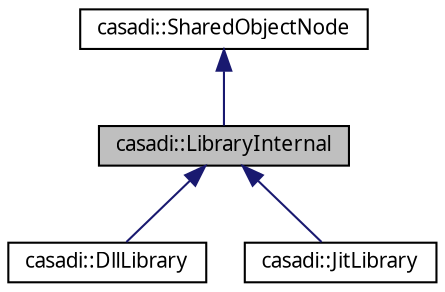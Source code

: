 digraph "casadi::LibraryInternal"
{
  edge [fontname="FreeSans.ttf",fontsize="10",labelfontname="FreeSans.ttf",labelfontsize="10"];
  node [fontname="FreeSans.ttf",fontsize="10",shape=record];
  Node1 [label="casadi::LibraryInternal",height=0.2,width=0.4,color="black", fillcolor="grey75", style="filled", fontcolor="black"];
  Node2 -> Node1 [dir="back",color="midnightblue",fontsize="10",style="solid",fontname="FreeSans.ttf"];
  Node2 [label="casadi::SharedObjectNode",height=0.2,width=0.4,color="black", fillcolor="white", style="filled",URL="$d9/dd3/classcasadi_1_1SharedObjectNode.html"];
  Node1 -> Node3 [dir="back",color="midnightblue",fontsize="10",style="solid",fontname="FreeSans.ttf"];
  Node3 [label="casadi::DllLibrary",height=0.2,width=0.4,color="black", fillcolor="white", style="filled",URL="$d6/d2e/classcasadi_1_1DllLibrary.html",tooltip="Dynamically linked library. "];
  Node1 -> Node4 [dir="back",color="midnightblue",fontsize="10",style="solid",fontname="FreeSans.ttf"];
  Node4 [label="casadi::JitLibrary",height=0.2,width=0.4,color="black", fillcolor="white", style="filled",URL="$d7/da8/classcasadi_1_1JitLibrary.html",tooltip="Just-in-time library. "];
}
